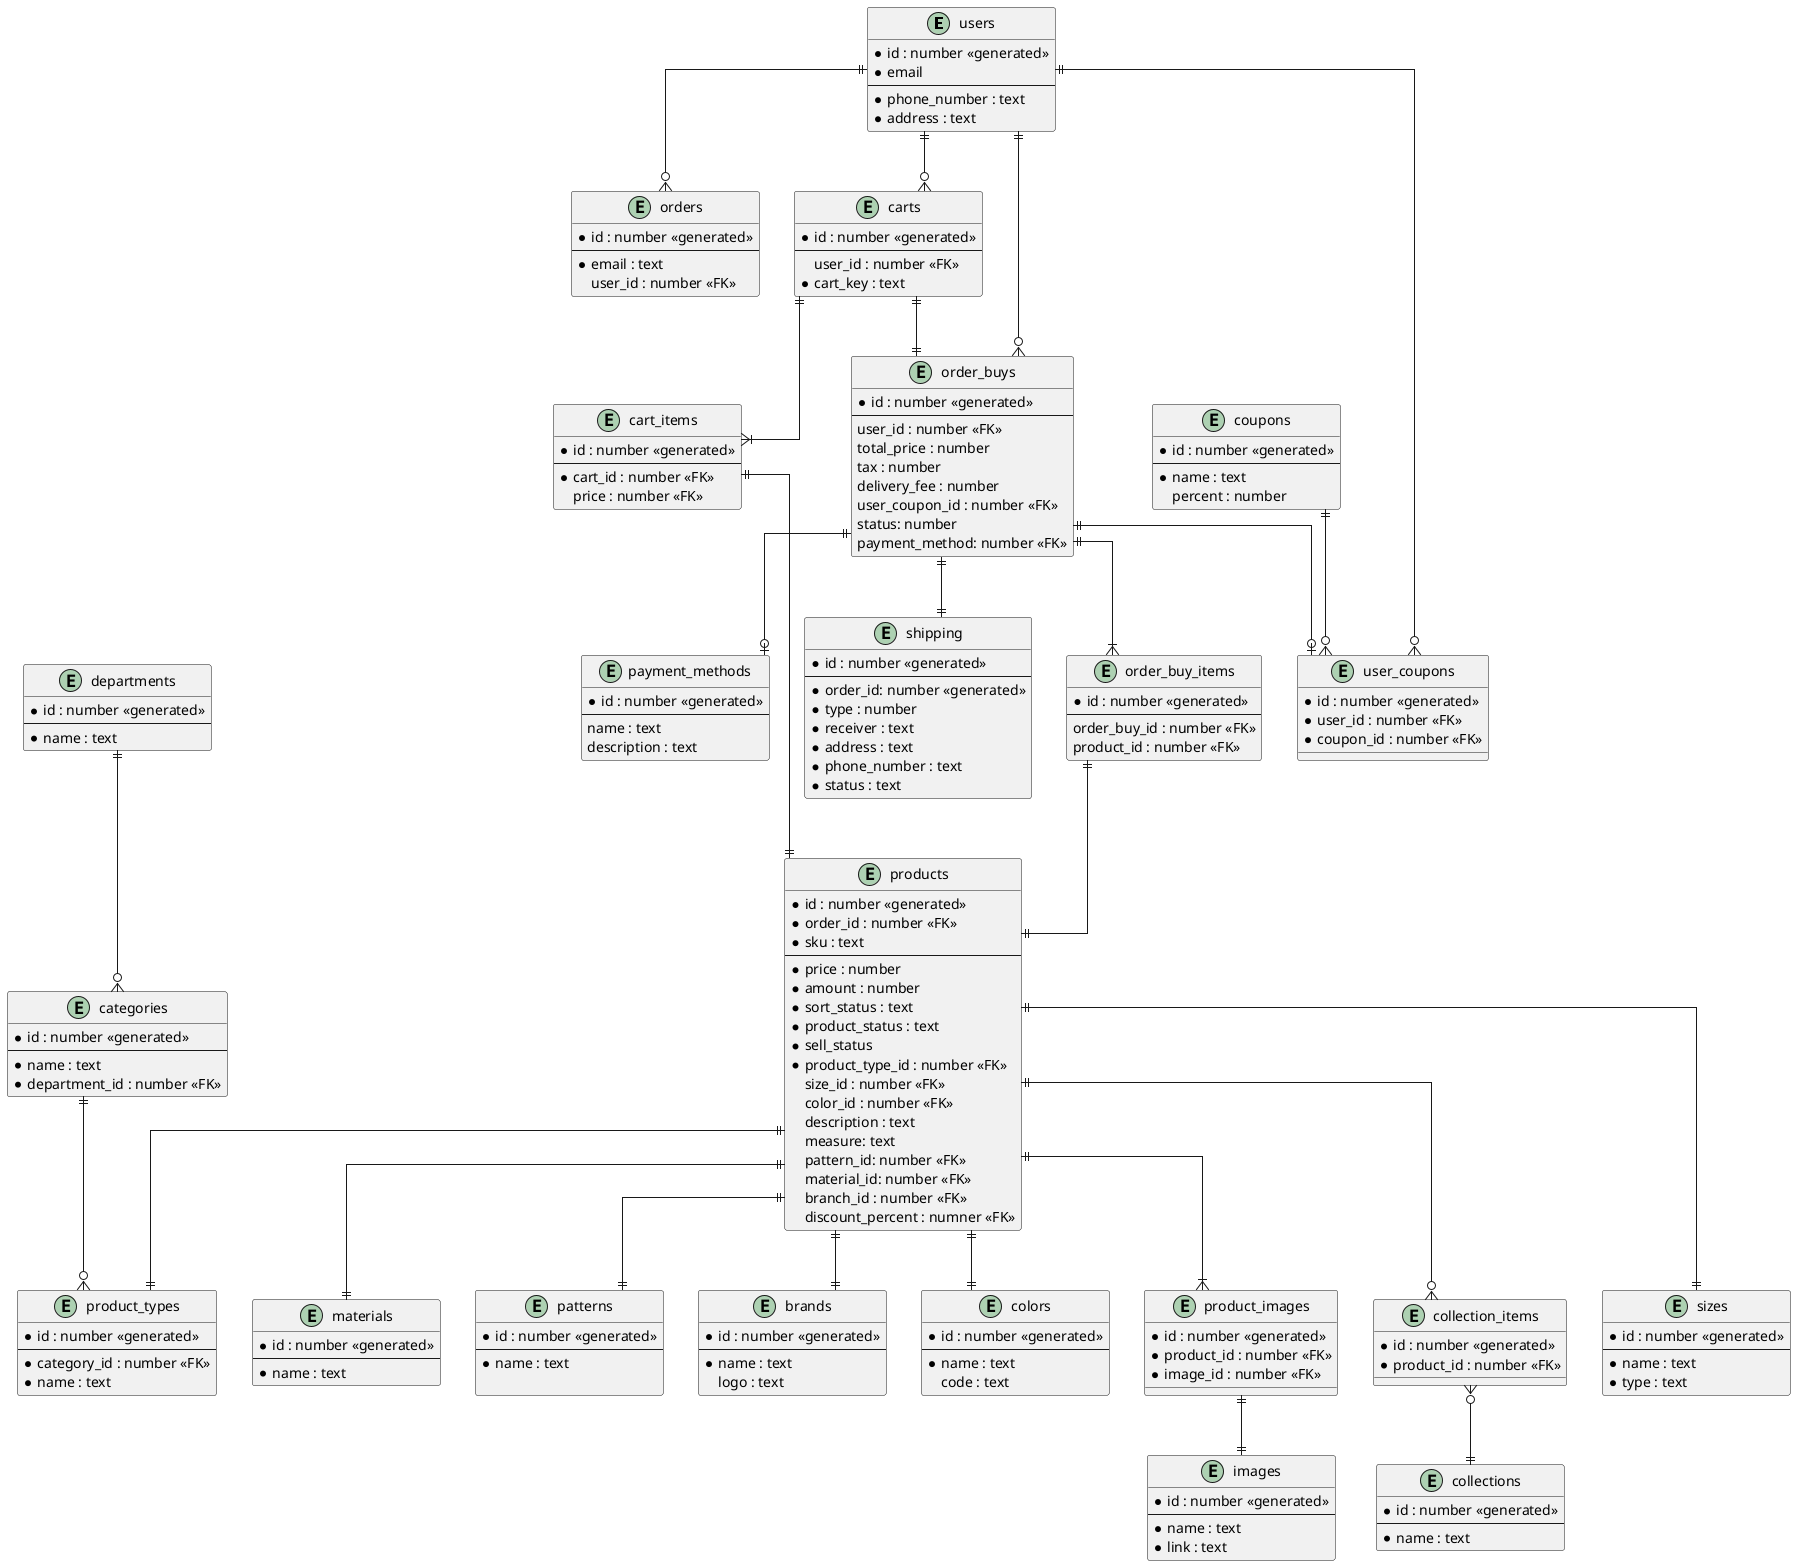 @startuml Passdy_ERD
skinparam linetype ortho

entity users {
  * id : number <<generated>>
  * email
  --
  * phone_number : text
  * address : text
}

entity coupons {
  * id : number <<generated>>
  --
  * name : text
  percent : number
}

entity user_coupons {
  * id : number <<generated>>
  * user_id : number <<FK>>
  * coupon_id : number <<FK>>
}

entity orders {
  * id : number <<generated>>
  --
  * email : text
  user_id : number <<FK>>
}

entity products {
  * id : number <<generated>>
  * order_id : number <<FK>>
  * sku : text
  --
  * price : number
  * amount : number
  * sort_status : text
  * product_status : text
  * sell_status
  * product_type_id : number <<FK>>
  size_id : number <<FK>>
  color_id : number <<FK>>
  description : text
  measure: text
  pattern_id: number <<FK>>
  material_id: number <<FK>>
  branch_id : number <<FK>>
  discount_percent : numner <<FK>>
}

' ex : Womman, Kid, Asscessories
entity departments {
  * id : number <<generated>>
  --
  * name : text
}

' ex : Jacket, Dress
entity categories {
  * id : number <<generated>>
  --
  * name : text
  * department_id : number <<FK>>
}

' ex : A-line, shift, maxi, ..
entity product_types {
  * id : number <<generated>>
  --
  * category_id : number <<FK>>
  * name : text
}

entity sizes {
  * id : number <<generated>>
  --
  * name : text
  * type : text
}


entity materials {
  * id : number <<generated>>
  --
  * name : text
}

entity patterns {
  * id : number <<generated>>
  --
  * name : text

}

entity brands {
  * id : number <<generated>>
  --
  * name : text
  logo : text
}

entity colors {
  * id : number <<generated>>
  --
  * name : text
  code : text
}

entity images {
  * id : number <<generated>>
  --
  * name : text
  * link : text
}

entity product_images {
  * id : number <<generated>>
  * product_id : number <<FK>>
  * image_id : number <<FK>>
}

entity collections {
  * id : number <<generated>>
  --
  * name : text
}

entity collection_items {
  * id : number <<generated>>
  * product_id : number <<FK>>
}


' Cart 

entity carts {
  * id : number <<generated>>
  --
  user_id : number <<FK>>
  * cart_key : text  
}

entity cart_items {
  * id : number <<generated>>
  --
  * cart_id : number <<FK>>
  price : number <<FK>>
}


' Order

entity order_buys {
  * id : number <<generated>>
  --
  user_id : number <<FK>>
  total_price : number
  tax : number
  delivery_fee : number
  user_coupon_id : number <<FK>>
  status: number
  payment_method: number <<FK>>
}



entity order_buy_items {
  * id : number <<generated>>
  --
  order_buy_id : number <<FK>>
  product_id : number <<FK>>
}


' Payment
entity payment_methods {
  * id : number <<generated>>
  --
  name : text
  description : text
}

' Delivery

entity shipping {
  * id : number <<generated>>
  --
  * order_id: number <<generated>>
  * type : number
  * receiver : text
  * address : text
  * phone_number : text 
  * status : text
}


' Relationship

products ||--|{ product_images
products ||--o{ collection_items
products ||--|| patterns
products ||--|| materials
products ||--|| brands
products ||--|| colors
products ||--|| product_types
products ||--|| sizes

departments ||--o{ categories
categories ||--o{ product_types

carts ||--|{ cart_items
carts ||--|| order_buys
cart_items ||--|| products

order_buys ||--|{ order_buy_items
order_buys ||--|| shipping
order_buys ||--o| payment_methods
order_buys ||--o| user_coupons
order_buy_items ||--|| products

product_images ||--|| images
collection_items }o--|| collections

users ||--o{ orders
users ||--o{ order_buys
users ||--o{ carts

coupons ||--o{ user_coupons
user_coupons }o--|| users

@enduml